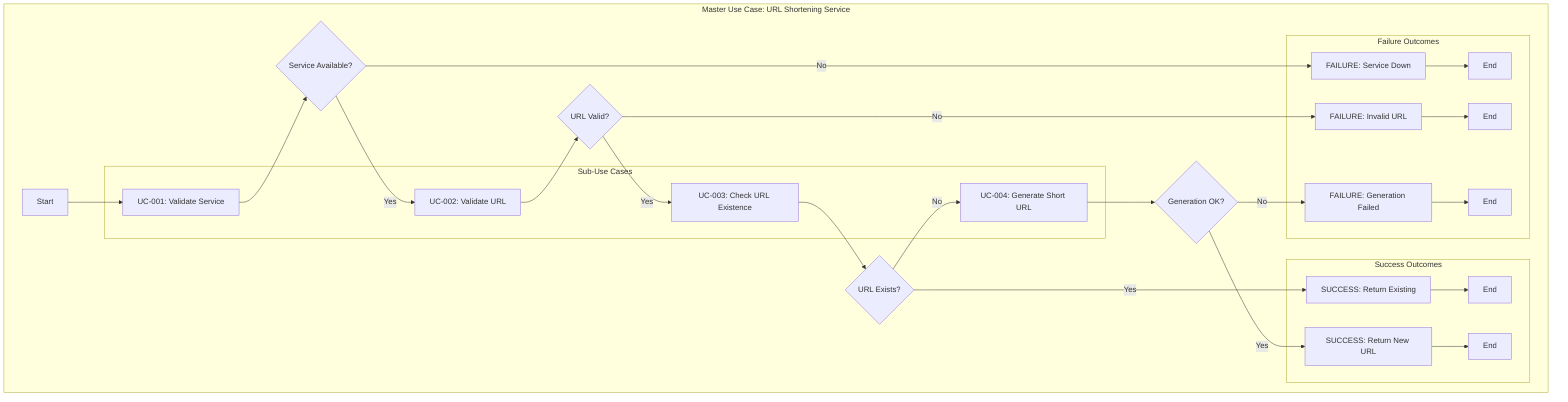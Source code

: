 flowchart 
    subgraph "Master Use Case: URL Shortening Service"
        subgraph "Sub-Use Cases"
            UC1[UC-001: Validate Service]
            UC2[UC-002: Validate URL] 
            UC3[UC-003: Check URL Existence]
            UC4[UC-004: Generate Short URL]
        end
        
        A[Start] --> UC1
        UC1 --> B{Service Available?}
        B -->|No| E1[FAILURE: Service Down]
        B -->|Yes| UC2
        
        UC2 --> C{URL Valid?}
        C -->|No| E2[FAILURE: Invalid URL]
        C -->|Yes| UC3
        
        UC3 --> D{URL Exists?}
        D -->|Yes| S1[SUCCESS: Return Existing]
        D -->|No| UC4
        
        UC4 --> E{Generation OK?}
        E -->|No| E3[FAILURE: Generation Failed]
        E -->|Yes| S2[SUCCESS: Return New URL]
        
        subgraph "Success Outcomes"
            S1 --> End1[End]
            S2 --> End2[End]
        end
        
        subgraph "Failure Outcomes"
            E1 --> End3[End]
            E2 --> End4[End] 
            E3 --> End5[End]
        end
    end